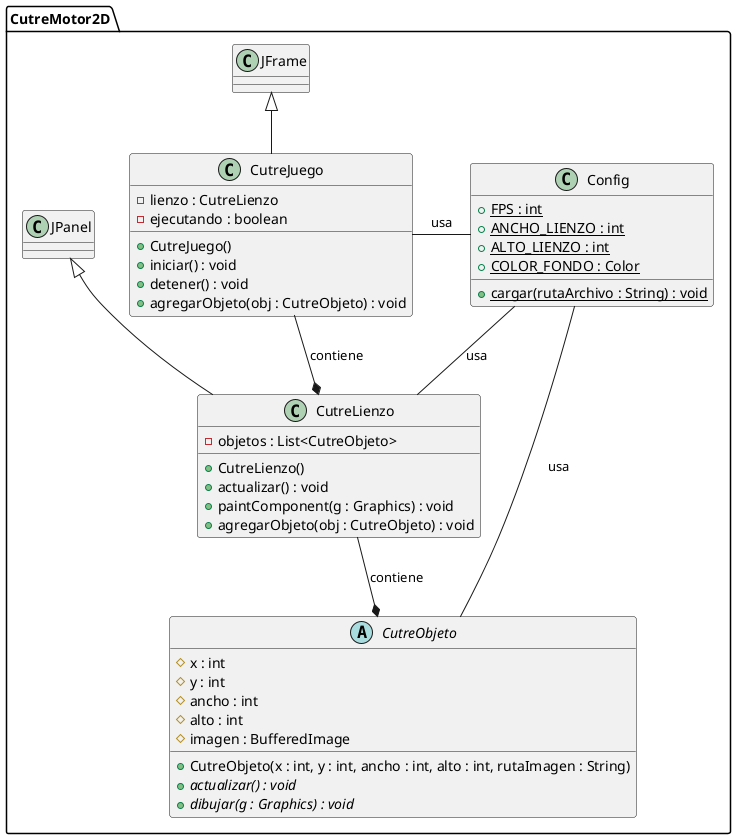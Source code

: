 @startuml


package CutreMotor2D {

class Config {
    + {static} FPS : int
    + {static} ANCHO_LIENZO : int
    + {static} ALTO_LIENZO : int
    + {static} COLOR_FONDO : Color
    + {static} cargar(rutaArchivo : String) : void {static}
}

class CutreJuego extends JFrame {
    - lienzo : CutreLienzo
    - ejecutando : boolean
    + CutreJuego()
    + iniciar() : void
    + detener() : void
    + agregarObjeto(obj : CutreObjeto) : void
}

class CutreLienzo extends JPanel {
    - objetos : List<CutreObjeto>
    + CutreLienzo()
    + actualizar() : void
    + paintComponent(g : Graphics) : void
    + agregarObjeto(obj : CutreObjeto) : void
}

abstract class CutreObjeto {
    # x : int
    # y : int
    # ancho : int
    # alto : int
    # imagen : BufferedImage
    + CutreObjeto(x : int, y : int, ancho : int, alto : int, rutaImagen : String)
    + {abstract} actualizar() : void
    + {abstract} dibujar(g : Graphics) : void
}

CutreJuego --* CutreLienzo : contiene
CutreLienzo --* CutreObjeto : contiene
Config -l- CutreJuego : usa
Config -- CutreLienzo : usa
Config -- CutreObjeto : usa

}
@enduml